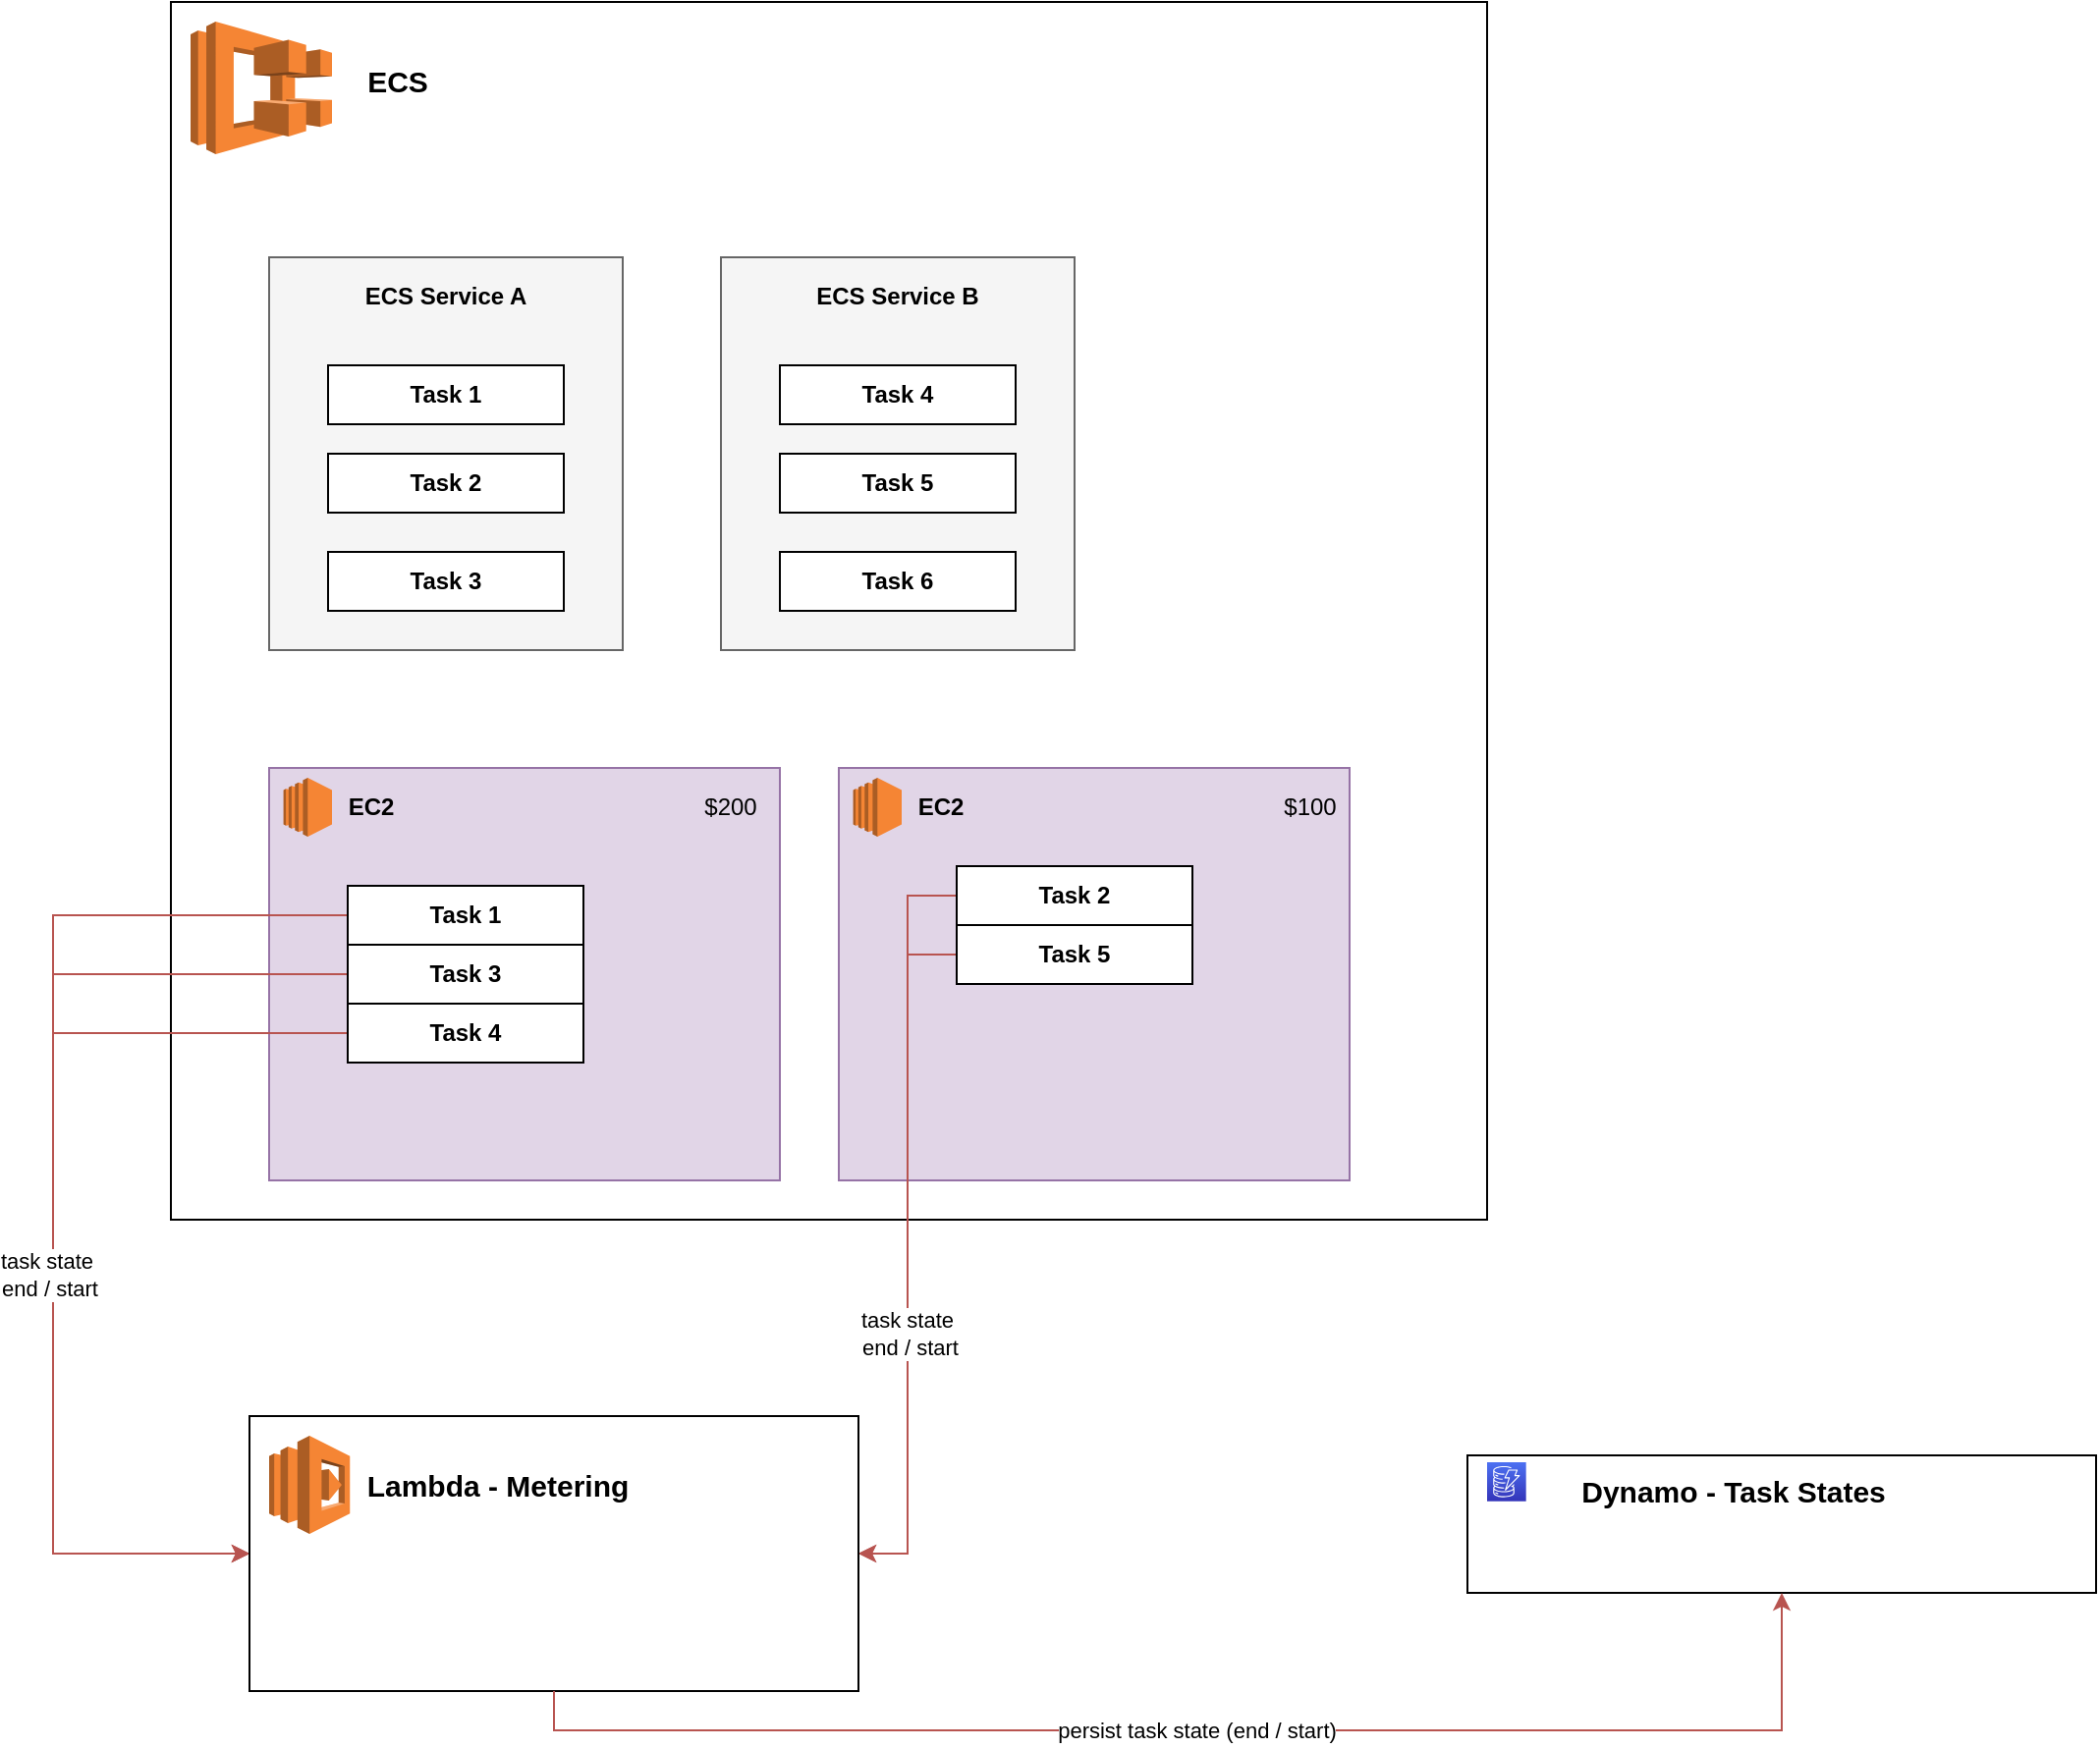 <mxfile version="14.6.9" type="github">
  <diagram id="FMYuv1Z7_I0VgL38lzHM" name="Page-1">
    <mxGraphModel dx="1426" dy="794" grid="1" gridSize="10" guides="1" tooltips="1" connect="1" arrows="1" fold="1" page="1" pageScale="1" pageWidth="1654" pageHeight="1169" math="0" shadow="0">
      <root>
        <mxCell id="0" />
        <mxCell id="1" parent="0" />
        <mxCell id="4H8HrIyHu1BFUtkwFFCx-1" value="" style="rounded=0;whiteSpace=wrap;html=1;" parent="1" vertex="1">
          <mxGeometry x="180" y="70" width="670" height="620" as="geometry" />
        </mxCell>
        <mxCell id="4H8HrIyHu1BFUtkwFFCx-2" value="" style="outlineConnect=0;dashed=0;verticalLabelPosition=bottom;verticalAlign=top;align=center;html=1;shape=mxgraph.aws3.ecs;fillColor=#F58534;gradientColor=none;" parent="1" vertex="1">
          <mxGeometry x="190" y="80" width="72" height="67.5" as="geometry" />
        </mxCell>
        <mxCell id="4H8HrIyHu1BFUtkwFFCx-3" value="&lt;font style=&quot;font-size: 15px&quot;&gt;&lt;b&gt;ECS&lt;/b&gt;&lt;/font&gt;" style="text;html=1;align=center;verticalAlign=middle;resizable=0;points=[];autosize=1;strokeColor=none;" parent="1" vertex="1">
          <mxGeometry x="270" y="100" width="50" height="20" as="geometry" />
        </mxCell>
        <mxCell id="4H8HrIyHu1BFUtkwFFCx-4" value="" style="rounded=0;whiteSpace=wrap;html=1;fillColor=#f5f5f5;strokeColor=#666666;fontColor=#333333;fontStyle=1" parent="1" vertex="1">
          <mxGeometry x="230" y="200" width="180" height="200" as="geometry" />
        </mxCell>
        <mxCell id="4H8HrIyHu1BFUtkwFFCx-6" value="Task 1" style="rounded=0;whiteSpace=wrap;html=1;fontStyle=1" parent="1" vertex="1">
          <mxGeometry x="260" y="255" width="120" height="30" as="geometry" />
        </mxCell>
        <mxCell id="4H8HrIyHu1BFUtkwFFCx-7" value="Task 2" style="rounded=0;whiteSpace=wrap;html=1;fontStyle=1" parent="1" vertex="1">
          <mxGeometry x="260" y="300" width="120" height="30" as="geometry" />
        </mxCell>
        <mxCell id="4H8HrIyHu1BFUtkwFFCx-8" value="Task 3" style="rounded=0;whiteSpace=wrap;html=1;fontStyle=1" parent="1" vertex="1">
          <mxGeometry x="260" y="350" width="120" height="30" as="geometry" />
        </mxCell>
        <mxCell id="4H8HrIyHu1BFUtkwFFCx-9" value="" style="rounded=0;whiteSpace=wrap;html=1;fillColor=#e1d5e7;strokeColor=#9673a6;" parent="1" vertex="1">
          <mxGeometry x="230" y="460" width="260" height="210" as="geometry" />
        </mxCell>
        <mxCell id="4H8HrIyHu1BFUtkwFFCx-10" value="EC2" style="text;html=1;strokeColor=none;fillColor=none;align=center;verticalAlign=middle;whiteSpace=wrap;rounded=0;fontStyle=1" parent="1" vertex="1">
          <mxGeometry x="262" y="470" width="40" height="20" as="geometry" />
        </mxCell>
        <mxCell id="4H8HrIyHu1BFUtkwFFCx-11" value="" style="outlineConnect=0;dashed=0;verticalLabelPosition=bottom;verticalAlign=top;align=center;html=1;shape=mxgraph.aws3.ec2;fillColor=#F58534;gradientColor=none;" parent="1" vertex="1">
          <mxGeometry x="237.32" y="465" width="24.68" height="30" as="geometry" />
        </mxCell>
        <mxCell id="4H8HrIyHu1BFUtkwFFCx-12" value="" style="rounded=0;whiteSpace=wrap;html=1;fillColor=#e1d5e7;strokeColor=#9673a6;" parent="1" vertex="1">
          <mxGeometry x="520" y="460" width="260" height="210" as="geometry" />
        </mxCell>
        <mxCell id="4H8HrIyHu1BFUtkwFFCx-13" value="EC2" style="text;html=1;strokeColor=none;fillColor=none;align=center;verticalAlign=middle;whiteSpace=wrap;rounded=0;fontStyle=1" parent="1" vertex="1">
          <mxGeometry x="552" y="470" width="40" height="20" as="geometry" />
        </mxCell>
        <mxCell id="4H8HrIyHu1BFUtkwFFCx-14" value="" style="outlineConnect=0;dashed=0;verticalLabelPosition=bottom;verticalAlign=top;align=center;html=1;shape=mxgraph.aws3.ec2;fillColor=#F58534;gradientColor=none;" parent="1" vertex="1">
          <mxGeometry x="527.32" y="465" width="24.68" height="30" as="geometry" />
        </mxCell>
        <mxCell id="4H8HrIyHu1BFUtkwFFCx-15" value="" style="rounded=0;whiteSpace=wrap;html=1;fillColor=#f5f5f5;strokeColor=#666666;fontColor=#333333;fontStyle=1" parent="1" vertex="1">
          <mxGeometry x="460" y="200" width="180" height="200" as="geometry" />
        </mxCell>
        <mxCell id="4H8HrIyHu1BFUtkwFFCx-16" value="Task 4" style="rounded=0;whiteSpace=wrap;html=1;fontStyle=1" parent="1" vertex="1">
          <mxGeometry x="490" y="255" width="120" height="30" as="geometry" />
        </mxCell>
        <mxCell id="4H8HrIyHu1BFUtkwFFCx-17" value="Task 5" style="rounded=0;whiteSpace=wrap;html=1;fontStyle=1" parent="1" vertex="1">
          <mxGeometry x="490" y="300" width="120" height="30" as="geometry" />
        </mxCell>
        <mxCell id="4H8HrIyHu1BFUtkwFFCx-18" value="Task 6" style="rounded=0;whiteSpace=wrap;html=1;fontStyle=1" parent="1" vertex="1">
          <mxGeometry x="490" y="350" width="120" height="30" as="geometry" />
        </mxCell>
        <mxCell id="4H8HrIyHu1BFUtkwFFCx-19" value="ECS Service A" style="text;html=1;strokeColor=none;fillColor=none;align=center;verticalAlign=middle;whiteSpace=wrap;rounded=0;fontStyle=1" parent="1" vertex="1">
          <mxGeometry x="255" y="210" width="130" height="20" as="geometry" />
        </mxCell>
        <mxCell id="4H8HrIyHu1BFUtkwFFCx-20" value="ECS Service B" style="text;html=1;strokeColor=none;fillColor=none;align=center;verticalAlign=middle;whiteSpace=wrap;rounded=0;fontStyle=1" parent="1" vertex="1">
          <mxGeometry x="485" y="210" width="130" height="20" as="geometry" />
        </mxCell>
        <mxCell id="qThhuBaJwghWSxTin29X-5" style="edgeStyle=orthogonalEdgeStyle;rounded=0;orthogonalLoop=1;jettySize=auto;html=1;entryX=0;entryY=0.5;entryDx=0;entryDy=0;fillColor=#f8cecc;strokeColor=#B85450;" edge="1" parent="1" source="4H8HrIyHu1BFUtkwFFCx-21" target="4H8HrIyHu1BFUtkwFFCx-28">
          <mxGeometry relative="1" as="geometry">
            <Array as="points">
              <mxPoint x="120" y="535" />
              <mxPoint x="120" y="860" />
            </Array>
          </mxGeometry>
        </mxCell>
        <mxCell id="4H8HrIyHu1BFUtkwFFCx-21" value="Task 1" style="rounded=0;whiteSpace=wrap;html=1;fontStyle=1" parent="1" vertex="1">
          <mxGeometry x="270" y="520" width="120" height="30" as="geometry" />
        </mxCell>
        <mxCell id="qThhuBaJwghWSxTin29X-8" style="edgeStyle=orthogonalEdgeStyle;rounded=0;orthogonalLoop=1;jettySize=auto;html=1;entryX=1;entryY=0.5;entryDx=0;entryDy=0;strokeColor=#B85450;" edge="1" parent="1" source="4H8HrIyHu1BFUtkwFFCx-22" target="4H8HrIyHu1BFUtkwFFCx-28">
          <mxGeometry relative="1" as="geometry" />
        </mxCell>
        <mxCell id="4H8HrIyHu1BFUtkwFFCx-22" value="Task 2" style="rounded=0;whiteSpace=wrap;html=1;fontStyle=1" parent="1" vertex="1">
          <mxGeometry x="580" y="510" width="120" height="30" as="geometry" />
        </mxCell>
        <mxCell id="qThhuBaJwghWSxTin29X-6" style="edgeStyle=orthogonalEdgeStyle;rounded=0;orthogonalLoop=1;jettySize=auto;html=1;entryX=0;entryY=0.5;entryDx=0;entryDy=0;strokeColor=#B85450;" edge="1" parent="1" source="4H8HrIyHu1BFUtkwFFCx-23" target="4H8HrIyHu1BFUtkwFFCx-28">
          <mxGeometry relative="1" as="geometry">
            <Array as="points">
              <mxPoint x="120" y="565" />
              <mxPoint x="120" y="860" />
            </Array>
          </mxGeometry>
        </mxCell>
        <mxCell id="4H8HrIyHu1BFUtkwFFCx-23" value="Task 3" style="rounded=0;whiteSpace=wrap;html=1;fontStyle=1" parent="1" vertex="1">
          <mxGeometry x="270" y="550" width="120" height="30" as="geometry" />
        </mxCell>
        <mxCell id="qThhuBaJwghWSxTin29X-7" style="edgeStyle=orthogonalEdgeStyle;rounded=0;orthogonalLoop=1;jettySize=auto;html=1;entryX=0;entryY=0.5;entryDx=0;entryDy=0;strokeColor=#B85450;" edge="1" parent="1" source="4H8HrIyHu1BFUtkwFFCx-24" target="4H8HrIyHu1BFUtkwFFCx-28">
          <mxGeometry relative="1" as="geometry">
            <Array as="points">
              <mxPoint x="120" y="595" />
              <mxPoint x="120" y="860" />
            </Array>
          </mxGeometry>
        </mxCell>
        <mxCell id="qThhuBaJwghWSxTin29X-10" value="task state&amp;nbsp;&lt;br&gt;end / start" style="edgeLabel;html=1;align=center;verticalAlign=middle;resizable=0;points=[];" vertex="1" connectable="0" parent="qThhuBaJwghWSxTin29X-7">
          <mxGeometry x="0.06" y="-2" relative="1" as="geometry">
            <mxPoint as="offset" />
          </mxGeometry>
        </mxCell>
        <mxCell id="4H8HrIyHu1BFUtkwFFCx-24" value="Task 4" style="rounded=0;whiteSpace=wrap;html=1;fontStyle=1" parent="1" vertex="1">
          <mxGeometry x="270" y="580" width="120" height="30" as="geometry" />
        </mxCell>
        <mxCell id="qThhuBaJwghWSxTin29X-9" style="edgeStyle=orthogonalEdgeStyle;rounded=0;orthogonalLoop=1;jettySize=auto;html=1;entryX=1;entryY=0.5;entryDx=0;entryDy=0;strokeColor=#B85450;" edge="1" parent="1" source="4H8HrIyHu1BFUtkwFFCx-25" target="4H8HrIyHu1BFUtkwFFCx-28">
          <mxGeometry relative="1" as="geometry" />
        </mxCell>
        <mxCell id="qThhuBaJwghWSxTin29X-11" value="task state&amp;nbsp;&lt;br&gt;end / start" style="edgeLabel;html=1;align=center;verticalAlign=middle;resizable=0;points=[];" vertex="1" connectable="0" parent="qThhuBaJwghWSxTin29X-9">
          <mxGeometry x="0.228" y="1" relative="1" as="geometry">
            <mxPoint as="offset" />
          </mxGeometry>
        </mxCell>
        <mxCell id="4H8HrIyHu1BFUtkwFFCx-25" value="Task 5" style="rounded=0;whiteSpace=wrap;html=1;fontStyle=1" parent="1" vertex="1">
          <mxGeometry x="580" y="540" width="120" height="30" as="geometry" />
        </mxCell>
        <mxCell id="4H8HrIyHu1BFUtkwFFCx-26" value="$100" style="text;html=1;strokeColor=none;fillColor=none;align=center;verticalAlign=middle;whiteSpace=wrap;rounded=0;" parent="1" vertex="1">
          <mxGeometry x="740" y="470" width="40" height="20" as="geometry" />
        </mxCell>
        <mxCell id="4H8HrIyHu1BFUtkwFFCx-27" value="$200" style="text;html=1;strokeColor=none;fillColor=none;align=center;verticalAlign=middle;whiteSpace=wrap;rounded=0;" parent="1" vertex="1">
          <mxGeometry x="445" y="470" width="40" height="20" as="geometry" />
        </mxCell>
        <mxCell id="qThhuBaJwghWSxTin29X-1" value="" style="group" vertex="1" connectable="0" parent="1">
          <mxGeometry x="840" y="810" width="320" height="70" as="geometry" />
        </mxCell>
        <mxCell id="4H8HrIyHu1BFUtkwFFCx-31" value="" style="rounded=0;whiteSpace=wrap;html=1;" parent="qThhuBaJwghWSxTin29X-1" vertex="1">
          <mxGeometry width="320" height="70" as="geometry" />
        </mxCell>
        <mxCell id="4H8HrIyHu1BFUtkwFFCx-32" value="" style="points=[[0,0,0],[0.25,0,0],[0.5,0,0],[0.75,0,0],[1,0,0],[0,1,0],[0.25,1,0],[0.5,1,0],[0.75,1,0],[1,1,0],[0,0.25,0],[0,0.5,0],[0,0.75,0],[1,0.25,0],[1,0.5,0],[1,0.75,0]];outlineConnect=0;fontColor=#232F3E;gradientColor=#4D72F3;gradientDirection=north;fillColor=#3334B9;strokeColor=#ffffff;dashed=0;verticalLabelPosition=bottom;verticalAlign=top;align=center;html=1;fontSize=12;fontStyle=0;aspect=fixed;shape=mxgraph.aws4.resourceIcon;resIcon=mxgraph.aws4.dynamodb;" parent="qThhuBaJwghWSxTin29X-1" vertex="1">
          <mxGeometry x="10" y="3.5" width="19.833" height="19.833" as="geometry" />
        </mxCell>
        <mxCell id="4H8HrIyHu1BFUtkwFFCx-33" value="&lt;font style=&quot;font-size: 15px&quot;&gt;&lt;b&gt;Dynamo - Task States&lt;/b&gt;&lt;/font&gt;" style="text;html=1;align=center;verticalAlign=middle;resizable=0;points=[];autosize=1;strokeColor=none;" parent="qThhuBaJwghWSxTin29X-1" vertex="1">
          <mxGeometry x="50" y="7.583" width="170" height="20" as="geometry" />
        </mxCell>
        <mxCell id="qThhuBaJwghWSxTin29X-2" value="" style="group" vertex="1" connectable="0" parent="1">
          <mxGeometry x="220" y="790" width="310" height="140" as="geometry" />
        </mxCell>
        <mxCell id="4H8HrIyHu1BFUtkwFFCx-28" value="" style="rounded=0;whiteSpace=wrap;html=1;" parent="qThhuBaJwghWSxTin29X-2" vertex="1">
          <mxGeometry width="310" height="140" as="geometry" />
        </mxCell>
        <mxCell id="4H8HrIyHu1BFUtkwFFCx-29" value="" style="outlineConnect=0;dashed=0;verticalLabelPosition=bottom;verticalAlign=top;align=center;html=1;shape=mxgraph.aws3.lambda;fillColor=#F58534;gradientColor=none;" parent="qThhuBaJwghWSxTin29X-2" vertex="1">
          <mxGeometry x="10" y="10" width="41.13" height="50" as="geometry" />
        </mxCell>
        <mxCell id="4H8HrIyHu1BFUtkwFFCx-30" value="&lt;font style=&quot;font-size: 15px&quot;&gt;&lt;b&gt;Lambda - Metering&lt;/b&gt;&lt;/font&gt;" style="text;html=1;align=center;verticalAlign=middle;resizable=0;points=[];autosize=1;strokeColor=none;" parent="qThhuBaJwghWSxTin29X-2" vertex="1">
          <mxGeometry x="51.13" y="25" width="150" height="20" as="geometry" />
        </mxCell>
        <mxCell id="qThhuBaJwghWSxTin29X-12" style="edgeStyle=orthogonalEdgeStyle;rounded=0;orthogonalLoop=1;jettySize=auto;html=1;entryX=0.5;entryY=1;entryDx=0;entryDy=0;strokeColor=#B85450;" edge="1" parent="1" source="4H8HrIyHu1BFUtkwFFCx-28" target="4H8HrIyHu1BFUtkwFFCx-31">
          <mxGeometry relative="1" as="geometry">
            <Array as="points">
              <mxPoint x="375" y="950" />
              <mxPoint x="1000" y="950" />
            </Array>
          </mxGeometry>
        </mxCell>
        <mxCell id="qThhuBaJwghWSxTin29X-13" value="persist task state (end / start)" style="edgeLabel;html=1;align=center;verticalAlign=middle;resizable=0;points=[];" vertex="1" connectable="0" parent="qThhuBaJwghWSxTin29X-12">
          <mxGeometry x="-0.029" relative="1" as="geometry">
            <mxPoint as="offset" />
          </mxGeometry>
        </mxCell>
      </root>
    </mxGraphModel>
  </diagram>
</mxfile>
